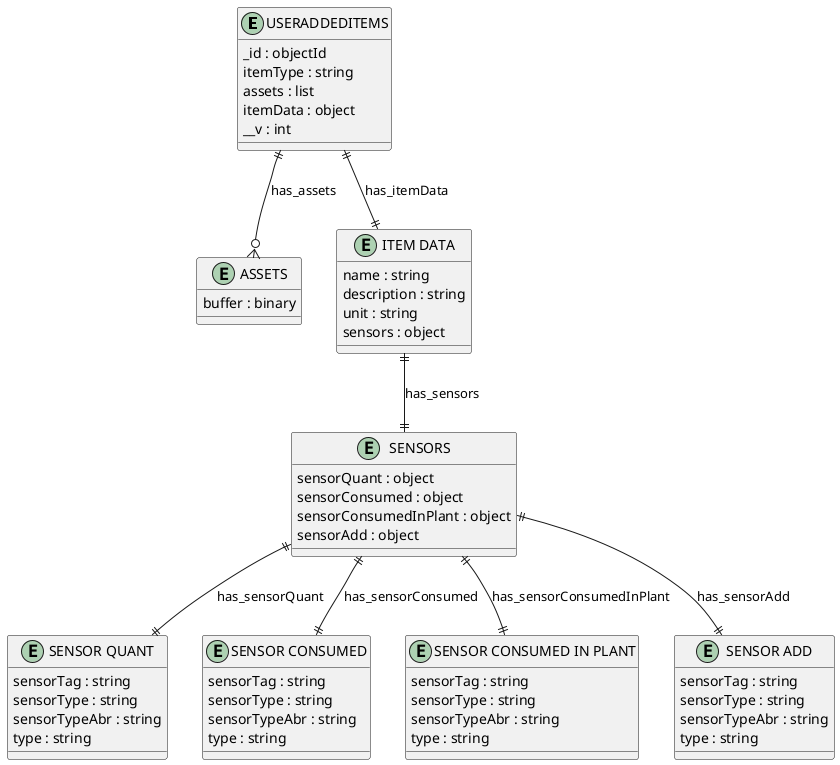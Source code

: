 @startuml USERADDEDITEMS_Diagram

entity "USERADDEDITEMS" as USERADDEDITEMS {
  _id : objectId
  itemType : string
  assets : list
  itemData : object
  __v : int
}

entity "ASSETS" as ASSETS {
  buffer : binary
}

entity "ITEM DATA" as ITEM_DATA {
  name : string
  description : string
  unit : string
  sensors : object
}

entity "SENSORS" as SENSORS {
  sensorQuant : object
  sensorConsumed : object
  sensorConsumedInPlant : object
  sensorAdd : object
}

entity "SENSOR QUANT" as SENSOR_QUANT {
  sensorTag : string
  sensorType : string
  sensorTypeAbr : string
  type : string
}

entity "SENSOR CONSUMED" as SENSOR_CONSUMED {
  sensorTag : string
  sensorType : string
  sensorTypeAbr : string
  type : string
}

entity "SENSOR CONSUMED IN PLANT" as SENSOR_CONSUMED_IN_PLANT {
  sensorTag : string
  sensorType : string
  sensorTypeAbr : string
  type : string
}

entity "SENSOR ADD" as SENSOR_ADD {
  sensorTag : string
  sensorType : string
  sensorTypeAbr : string
  type : string
}

' // Relationships
USERADDEDITEMS ||--o{ ASSETS : has_assets
USERADDEDITEMS ||--|| ITEM_DATA : has_itemData
ITEM_DATA ||--|| SENSORS : has_sensors
SENSORS ||--|| SENSOR_QUANT : has_sensorQuant
SENSORS ||--|| SENSOR_CONSUMED : has_sensorConsumed
SENSORS ||--|| SENSOR_CONSUMED_IN_PLANT : has_sensorConsumedInPlant
SENSORS ||--|| SENSOR_ADD : has_sensorAdd
@enduml